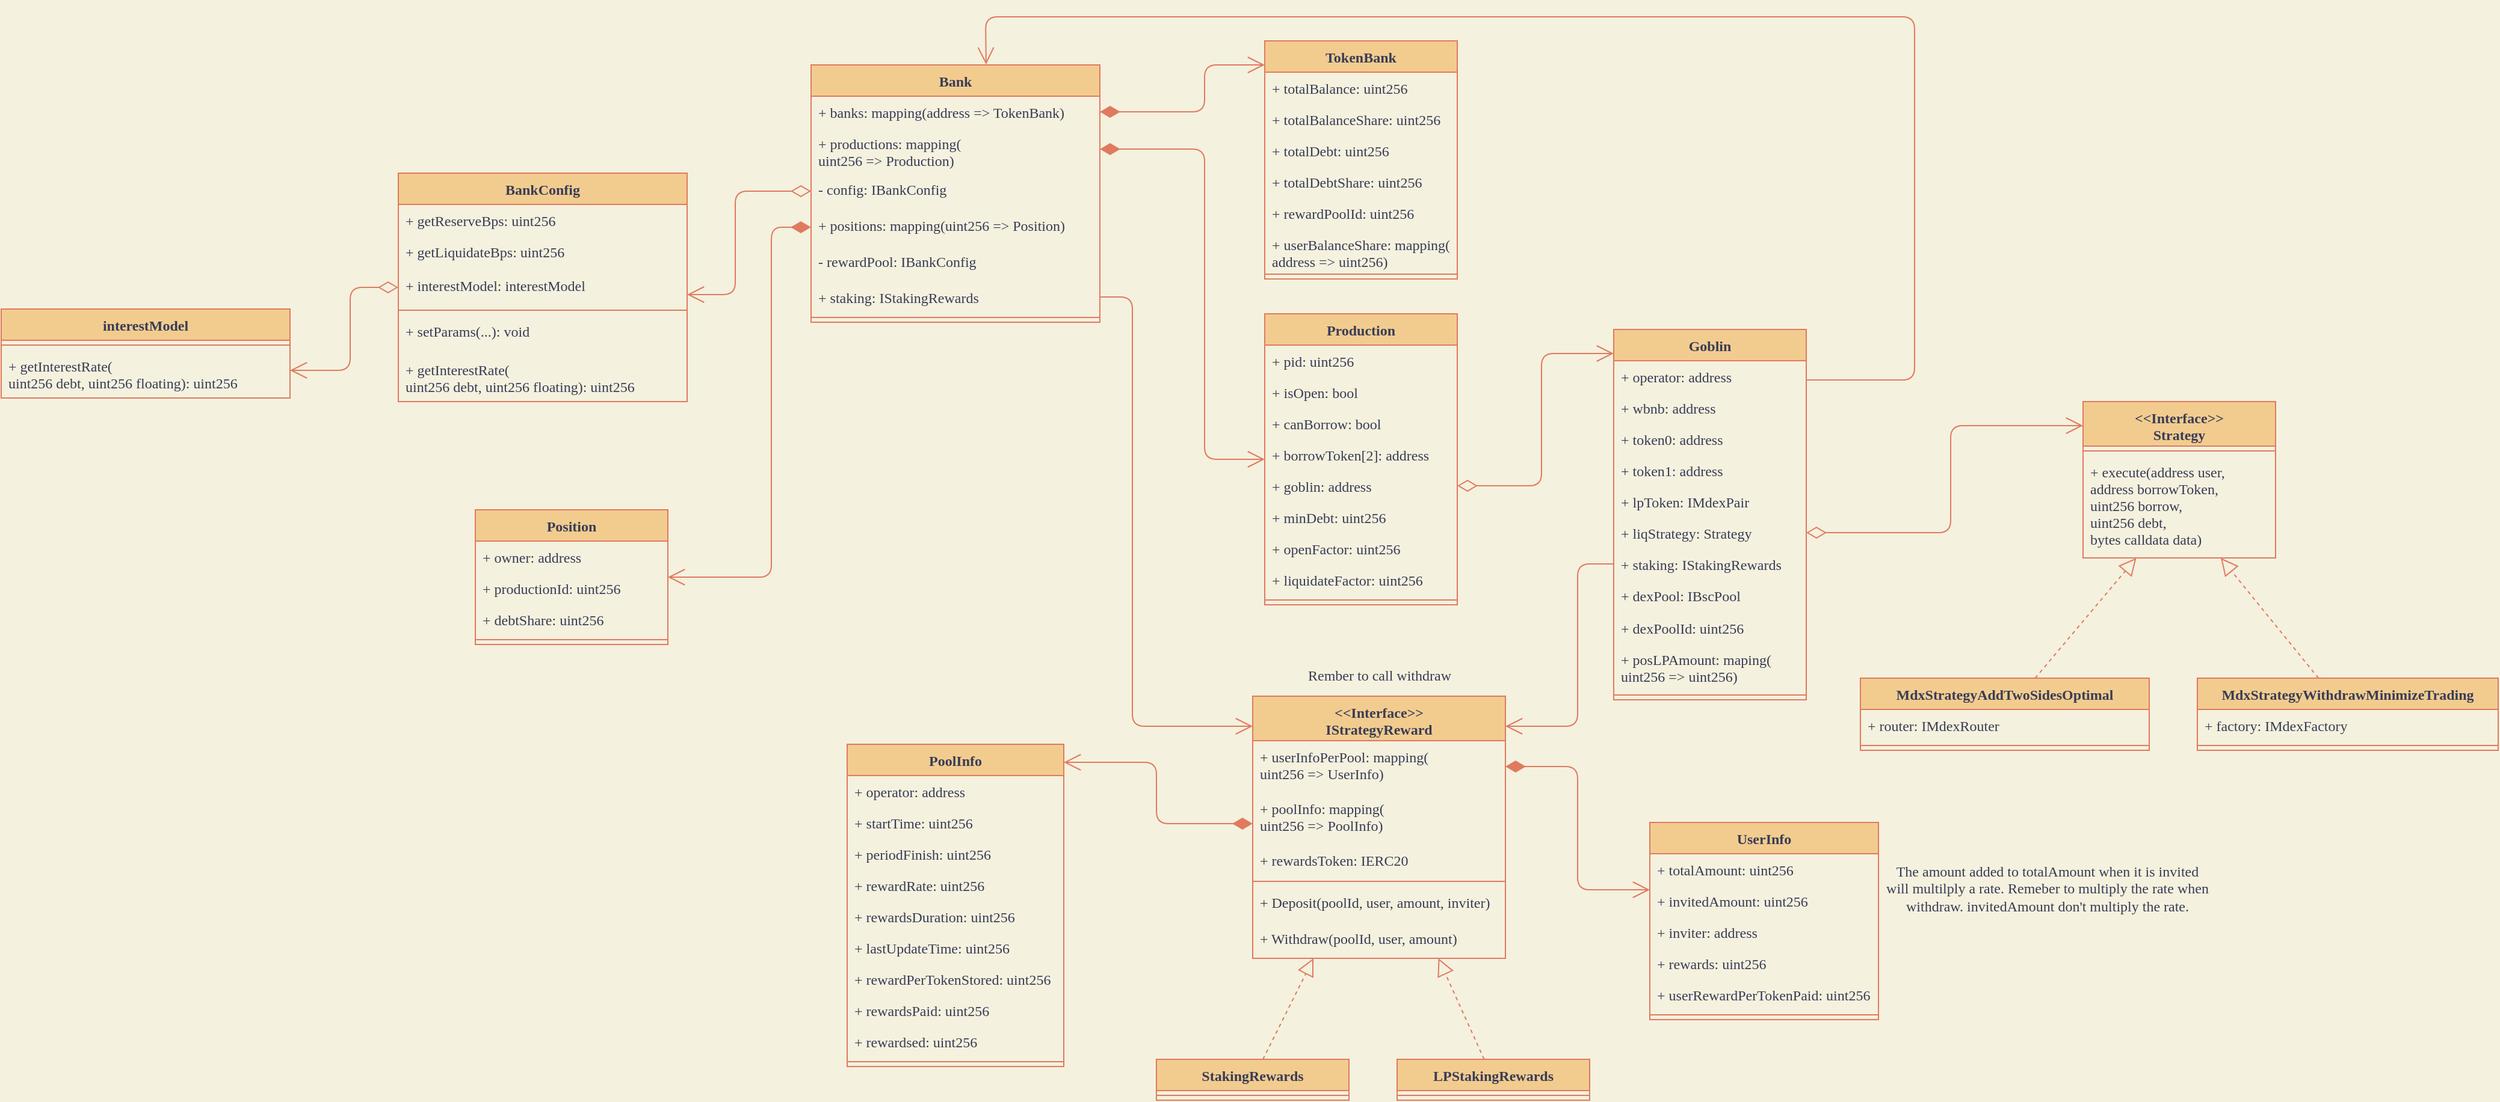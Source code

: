 <mxfile>
    <diagram id="jswmAK12UX1AshvY_wTH" name="Page-1">
        <mxGraphModel dx="1223" dy="658" grid="1" gridSize="10" guides="1" tooltips="1" connect="1" arrows="1" fold="1" page="1" pageScale="1" pageWidth="827" pageHeight="1169" background="#F4F1DE" math="0" shadow="0">
            <root>
                <mxCell id="0"/>
                <mxCell id="1" parent="0"/>
                <mxCell id="24" value="Bank" style="swimlane;fontStyle=1;align=center;verticalAlign=top;childLayout=stackLayout;horizontal=1;startSize=26;horizontalStack=0;resizeParent=1;resizeParentMax=0;resizeLast=0;collapsible=1;marginBottom=0;fillColor=#F2CC8F;strokeColor=#E07A5F;fontColor=#393C56;fontFamily=Times New Roman;" parent="1" vertex="1">
                    <mxGeometry x="693" y="60" width="240" height="214" as="geometry"/>
                </mxCell>
                <mxCell id="25" value="+ banks: mapping(address =&gt; TokenBank)" style="text;strokeColor=none;fillColor=none;align=left;verticalAlign=top;spacingLeft=4;spacingRight=4;overflow=hidden;rotatable=0;points=[[0,0.5],[1,0.5]];portConstraint=eastwest;fontColor=#393C56;fontFamily=Times New Roman;" parent="24" vertex="1">
                    <mxGeometry y="26" width="240" height="26" as="geometry"/>
                </mxCell>
                <mxCell id="26" value="+ productions: mapping(&#10;uint256 =&gt; Production)" style="text;strokeColor=none;fillColor=none;align=left;verticalAlign=top;spacingLeft=4;spacingRight=4;overflow=hidden;rotatable=0;points=[[0,0.5],[1,0.5]];portConstraint=eastwest;fontColor=#393C56;fontFamily=Times New Roman;" parent="24" vertex="1">
                    <mxGeometry y="52" width="240" height="38" as="geometry"/>
                </mxCell>
                <mxCell id="57" value="- config: IBankConfig" style="text;strokeColor=none;fillColor=none;align=left;verticalAlign=top;spacingLeft=4;spacingRight=4;overflow=hidden;rotatable=0;points=[[0,0.5],[1,0.5]];portConstraint=eastwest;fontColor=#393C56;fontFamily=Times New Roman;" vertex="1" parent="24">
                    <mxGeometry y="90" width="240" height="30" as="geometry"/>
                </mxCell>
                <mxCell id="27" value="+ positions: mapping(uint256 =&gt; Position)" style="text;strokeColor=none;fillColor=none;align=left;verticalAlign=top;spacingLeft=4;spacingRight=4;overflow=hidden;rotatable=0;points=[[0,0.5],[1,0.5]];portConstraint=eastwest;fontColor=#393C56;fontFamily=Times New Roman;" parent="24" vertex="1">
                    <mxGeometry y="120" width="240" height="30" as="geometry"/>
                </mxCell>
                <mxCell id="148" value="- rewardPool: IBankConfig" style="text;strokeColor=none;fillColor=none;align=left;verticalAlign=top;spacingLeft=4;spacingRight=4;overflow=hidden;rotatable=0;points=[[0,0.5],[1,0.5]];portConstraint=eastwest;fontColor=#393C56;fontFamily=Times New Roman;" vertex="1" parent="24">
                    <mxGeometry y="150" width="240" height="30" as="geometry"/>
                </mxCell>
                <mxCell id="153" value="+ staking: IStakingRewards" style="text;strokeColor=none;fillColor=none;align=left;verticalAlign=top;spacingLeft=4;spacingRight=4;overflow=hidden;rotatable=0;points=[[0,0.5],[1,0.5]];portConstraint=eastwest;fontColor=#393C56;fontFamily=Times New Roman;" vertex="1" parent="24">
                    <mxGeometry y="180" width="240" height="26" as="geometry"/>
                </mxCell>
                <mxCell id="28" value="" style="line;strokeWidth=1;fillColor=none;align=left;verticalAlign=middle;spacingTop=-1;spacingLeft=3;spacingRight=3;rotatable=0;labelPosition=right;points=[];portConstraint=eastwest;strokeColor=#E07A5F;fontColor=#393C56;fontFamily=Times New Roman;labelBackgroundColor=#F4F1DE;" parent="24" vertex="1">
                    <mxGeometry y="206" width="240" height="8" as="geometry"/>
                </mxCell>
                <mxCell id="32" value="TokenBank" style="swimlane;fontStyle=1;align=center;verticalAlign=top;childLayout=stackLayout;horizontal=1;startSize=26;horizontalStack=0;resizeParent=1;resizeParentMax=0;resizeLast=0;collapsible=1;marginBottom=0;fillColor=#F2CC8F;strokeColor=#E07A5F;fontColor=#393C56;fontFamily=Times New Roman;" parent="1" vertex="1">
                    <mxGeometry x="1070" y="40.0" width="160" height="198" as="geometry"/>
                </mxCell>
                <mxCell id="33" value="+ totalBalance: uint256" style="text;strokeColor=none;fillColor=none;align=left;verticalAlign=top;spacingLeft=4;spacingRight=4;overflow=hidden;rotatable=0;points=[[0,0.5],[1,0.5]];portConstraint=eastwest;fontColor=#393C56;labelBackgroundColor=none;fontFamily=Times New Roman;" parent="32" vertex="1">
                    <mxGeometry y="26" width="160" height="26" as="geometry"/>
                </mxCell>
                <mxCell id="196" value="+ totalBalanceShare: uint256" style="text;strokeColor=none;fillColor=none;align=left;verticalAlign=top;spacingLeft=4;spacingRight=4;overflow=hidden;rotatable=0;points=[[0,0.5],[1,0.5]];portConstraint=eastwest;fontColor=#393C56;labelBackgroundColor=none;fontFamily=Times New Roman;" vertex="1" parent="32">
                    <mxGeometry y="52" width="160" height="26" as="geometry"/>
                </mxCell>
                <mxCell id="34" value="+ totalDebt: uint256" style="text;strokeColor=none;fillColor=none;align=left;verticalAlign=top;spacingLeft=4;spacingRight=4;overflow=hidden;rotatable=0;points=[[0,0.5],[1,0.5]];portConstraint=eastwest;fontColor=#393C56;fontFamily=Times New Roman;" parent="32" vertex="1">
                    <mxGeometry y="78" width="160" height="26" as="geometry"/>
                </mxCell>
                <mxCell id="37" value="+ totalDebtShare: uint256" style="text;strokeColor=none;fillColor=none;align=left;verticalAlign=top;spacingLeft=4;spacingRight=4;overflow=hidden;rotatable=0;points=[[0,0.5],[1,0.5]];portConstraint=eastwest;fontColor=#393C56;fontFamily=Times New Roman;" parent="32" vertex="1">
                    <mxGeometry y="104" width="160" height="26" as="geometry"/>
                </mxCell>
                <mxCell id="147" value="+ rewardPoolId: uint256" style="text;strokeColor=none;fillColor=none;align=left;verticalAlign=top;spacingLeft=4;spacingRight=4;overflow=hidden;rotatable=0;points=[[0,0.5],[1,0.5]];portConstraint=eastwest;fontColor=#393C56;fontFamily=Times New Roman;" vertex="1" parent="32">
                    <mxGeometry y="130" width="160" height="26" as="geometry"/>
                </mxCell>
                <mxCell id="197" value="+ userBalanceShare: mapping(&#10;address =&gt; uint256)" style="text;strokeColor=none;fillColor=none;align=left;verticalAlign=top;spacingLeft=4;spacingRight=4;overflow=hidden;rotatable=0;points=[[0,0.5],[1,0.5]];portConstraint=eastwest;fontColor=#393C56;fontFamily=Times New Roman;" vertex="1" parent="32">
                    <mxGeometry y="156" width="160" height="34" as="geometry"/>
                </mxCell>
                <mxCell id="35" value="" style="line;strokeWidth=1;fillColor=none;align=left;verticalAlign=middle;spacingTop=-1;spacingLeft=3;spacingRight=3;rotatable=0;labelPosition=right;points=[];portConstraint=eastwest;strokeColor=#E07A5F;fontColor=#393C56;fontFamily=Times New Roman;labelBackgroundColor=#F4F1DE;" parent="32" vertex="1">
                    <mxGeometry y="190" width="160" height="8" as="geometry"/>
                </mxCell>
                <mxCell id="36" value="" style="endArrow=open;html=1;endSize=12;startArrow=diamondThin;startSize=14;startFill=1;edgeStyle=orthogonalEdgeStyle;align=left;verticalAlign=bottom;strokeColor=#E07A5F;fillColor=#F2CC8F;fontColor=#393C56;fontFamily=Times New Roman;labelBackgroundColor=#F4F1DE;" parent="1" source="25" target="32" edge="1">
                    <mxGeometry x="-1" y="3" relative="1" as="geometry">
                        <mxPoint x="933" y="100.004" as="sourcePoint"/>
                        <mxPoint x="989" y="130" as="targetPoint"/>
                        <Array as="points">
                            <mxPoint x="1020" y="99"/>
                            <mxPoint x="1020" y="60"/>
                        </Array>
                    </mxGeometry>
                </mxCell>
                <mxCell id="43" value="Production" style="swimlane;fontStyle=1;align=center;verticalAlign=top;childLayout=stackLayout;horizontal=1;startSize=26;horizontalStack=0;resizeParent=1;resizeParentMax=0;resizeLast=0;collapsible=1;marginBottom=0;fillColor=#F2CC8F;strokeColor=#E07A5F;fontColor=#393C56;fontFamily=Times New Roman;" parent="1" vertex="1">
                    <mxGeometry x="1070" y="267" width="160" height="242" as="geometry"/>
                </mxCell>
                <mxCell id="189" value="+ pid: uint256" style="text;strokeColor=none;fillColor=none;align=left;verticalAlign=top;spacingLeft=4;spacingRight=4;overflow=hidden;rotatable=0;points=[[0,0.5],[1,0.5]];portConstraint=eastwest;fontColor=#393C56;labelBackgroundColor=none;fontFamily=Times New Roman;" vertex="1" parent="43">
                    <mxGeometry y="26" width="160" height="26" as="geometry"/>
                </mxCell>
                <mxCell id="191" value="+ isOpen: bool" style="text;strokeColor=none;fillColor=none;align=left;verticalAlign=top;spacingLeft=4;spacingRight=4;overflow=hidden;rotatable=0;points=[[0,0.5],[1,0.5]];portConstraint=eastwest;fontColor=#393C56;fontFamily=Times New Roman;" vertex="1" parent="43">
                    <mxGeometry y="52" width="160" height="26" as="geometry"/>
                </mxCell>
                <mxCell id="193" value="+ canBorrow: bool" style="text;strokeColor=none;fillColor=none;align=left;verticalAlign=top;spacingLeft=4;spacingRight=4;overflow=hidden;rotatable=0;points=[[0,0.5],[1,0.5]];portConstraint=eastwest;fontColor=#393C56;fontFamily=Times New Roman;" vertex="1" parent="43">
                    <mxGeometry y="78" width="160" height="26" as="geometry"/>
                </mxCell>
                <mxCell id="192" value="+ borrowToken[2]: address" style="text;strokeColor=none;fillColor=none;align=left;verticalAlign=top;spacingLeft=4;spacingRight=4;overflow=hidden;rotatable=0;points=[[0,0.5],[1,0.5]];portConstraint=eastwest;fontColor=#393C56;labelBackgroundColor=none;fontFamily=Times New Roman;" vertex="1" parent="43">
                    <mxGeometry y="104" width="160" height="26" as="geometry"/>
                </mxCell>
                <mxCell id="45" value="+ goblin: address" style="text;strokeColor=none;fillColor=none;align=left;verticalAlign=top;spacingLeft=4;spacingRight=4;overflow=hidden;rotatable=0;points=[[0,0.5],[1,0.5]];portConstraint=eastwest;fontColor=#393C56;fontFamily=Times New Roman;" parent="43" vertex="1">
                    <mxGeometry y="130" width="160" height="26" as="geometry"/>
                </mxCell>
                <mxCell id="194" value="+ minDebt: uint256" style="text;strokeColor=none;fillColor=none;align=left;verticalAlign=top;spacingLeft=4;spacingRight=4;overflow=hidden;rotatable=0;points=[[0,0.5],[1,0.5]];portConstraint=eastwest;fontColor=#393C56;fontFamily=Times New Roman;" vertex="1" parent="43">
                    <mxGeometry y="156" width="160" height="26" as="geometry"/>
                </mxCell>
                <mxCell id="46" value="+ openFactor: uint256" style="text;strokeColor=none;fillColor=none;align=left;verticalAlign=top;spacingLeft=4;spacingRight=4;overflow=hidden;rotatable=0;points=[[0,0.5],[1,0.5]];portConstraint=eastwest;fontColor=#393C56;fontFamily=Times New Roman;" parent="43" vertex="1">
                    <mxGeometry y="182" width="160" height="26" as="geometry"/>
                </mxCell>
                <mxCell id="49" value="+ liquidateFactor: uint256" style="text;strokeColor=none;fillColor=none;align=left;verticalAlign=top;spacingLeft=4;spacingRight=4;overflow=hidden;rotatable=0;points=[[0,0.5],[1,0.5]];portConstraint=eastwest;fontColor=#393C56;fontFamily=Times New Roman;" vertex="1" parent="43">
                    <mxGeometry y="208" width="160" height="26" as="geometry"/>
                </mxCell>
                <mxCell id="47" value="" style="line;strokeWidth=1;fillColor=none;align=left;verticalAlign=middle;spacingTop=-1;spacingLeft=3;spacingRight=3;rotatable=0;labelPosition=right;points=[];portConstraint=eastwest;strokeColor=#E07A5F;fontColor=#393C56;fontFamily=Times New Roman;labelBackgroundColor=#F4F1DE;" parent="43" vertex="1">
                    <mxGeometry y="234" width="160" height="8" as="geometry"/>
                </mxCell>
                <mxCell id="48" value="" style="endArrow=open;html=1;endSize=12;startArrow=diamondThin;startSize=14;startFill=1;edgeStyle=orthogonalEdgeStyle;align=left;verticalAlign=bottom;strokeColor=#E07A5F;fillColor=#F2CC8F;fontColor=#393C56;fontFamily=Times New Roman;labelBackgroundColor=#F4F1DE;" parent="1" source="26" target="43" edge="1">
                    <mxGeometry x="-1" y="3" relative="1" as="geometry">
                        <mxPoint x="937" y="130" as="sourcePoint"/>
                        <mxPoint x="1020" y="280" as="targetPoint"/>
                        <Array as="points">
                            <mxPoint x="1020" y="130"/>
                            <mxPoint x="1020" y="388"/>
                        </Array>
                    </mxGeometry>
                </mxCell>
                <mxCell id="50" value="Position" style="swimlane;fontStyle=1;align=center;verticalAlign=top;childLayout=stackLayout;horizontal=1;startSize=26;horizontalStack=0;resizeParent=1;resizeParentMax=0;resizeLast=0;collapsible=1;marginBottom=0;fillColor=#F2CC8F;strokeColor=#E07A5F;fontColor=#393C56;fontFamily=Times New Roman;" vertex="1" parent="1">
                    <mxGeometry x="414" y="430" width="160" height="112" as="geometry"/>
                </mxCell>
                <mxCell id="51" value="+ owner: address" style="text;strokeColor=none;fillColor=none;align=left;verticalAlign=top;spacingLeft=4;spacingRight=4;overflow=hidden;rotatable=0;points=[[0,0.5],[1,0.5]];portConstraint=eastwest;fontColor=#393C56;labelBackgroundColor=none;fontFamily=Times New Roman;" vertex="1" parent="50">
                    <mxGeometry y="26" width="160" height="26" as="geometry"/>
                </mxCell>
                <mxCell id="52" value="+ productionId: uint256" style="text;strokeColor=none;fillColor=none;align=left;verticalAlign=top;spacingLeft=4;spacingRight=4;overflow=hidden;rotatable=0;points=[[0,0.5],[1,0.5]];portConstraint=eastwest;fontColor=#393C56;fontFamily=Times New Roman;" vertex="1" parent="50">
                    <mxGeometry y="52" width="160" height="26" as="geometry"/>
                </mxCell>
                <mxCell id="53" value="+ debtShare: uint256" style="text;strokeColor=none;fillColor=none;align=left;verticalAlign=top;spacingLeft=4;spacingRight=4;overflow=hidden;rotatable=0;points=[[0,0.5],[1,0.5]];portConstraint=eastwest;fontColor=#393C56;fontFamily=Times New Roman;" vertex="1" parent="50">
                    <mxGeometry y="78" width="160" height="26" as="geometry"/>
                </mxCell>
                <mxCell id="55" value="" style="line;strokeWidth=1;fillColor=none;align=left;verticalAlign=middle;spacingTop=-1;spacingLeft=3;spacingRight=3;rotatable=0;labelPosition=right;points=[];portConstraint=eastwest;strokeColor=#E07A5F;fontColor=#393C56;fontFamily=Times New Roman;labelBackgroundColor=#F4F1DE;" vertex="1" parent="50">
                    <mxGeometry y="104" width="160" height="8" as="geometry"/>
                </mxCell>
                <mxCell id="56" value="" style="endArrow=open;html=1;endSize=12;startArrow=diamondThin;startSize=14;startFill=1;edgeStyle=orthogonalEdgeStyle;align=left;verticalAlign=bottom;strokeColor=#E07A5F;fillColor=#F2CC8F;fontColor=#393C56;fontFamily=Times New Roman;labelBackgroundColor=#F4F1DE;" edge="1" parent="1" source="27" target="50">
                    <mxGeometry x="-1" y="3" relative="1" as="geometry">
                        <mxPoint x="670" y="210" as="sourcePoint"/>
                        <mxPoint x="1020" y="440" as="targetPoint"/>
                        <Array as="points">
                            <mxPoint x="660" y="195"/>
                            <mxPoint x="660" y="486"/>
                        </Array>
                    </mxGeometry>
                </mxCell>
                <mxCell id="58" value="BankConfig" style="swimlane;fontStyle=1;align=center;verticalAlign=top;childLayout=stackLayout;horizontal=1;startSize=26;horizontalStack=0;resizeParent=1;resizeParentMax=0;resizeLast=0;collapsible=1;marginBottom=0;fillColor=#F2CC8F;strokeColor=#E07A5F;fontColor=#393C56;fontFamily=Times New Roman;" vertex="1" parent="1">
                    <mxGeometry x="350" y="150" width="240" height="190" as="geometry"/>
                </mxCell>
                <mxCell id="59" value="+ getReserveBps: uint256" style="text;strokeColor=none;fillColor=none;align=left;verticalAlign=top;spacingLeft=4;spacingRight=4;overflow=hidden;rotatable=0;points=[[0,0.5],[1,0.5]];portConstraint=eastwest;fontColor=#393C56;fontFamily=Times New Roman;" vertex="1" parent="58">
                    <mxGeometry y="26" width="240" height="26" as="geometry"/>
                </mxCell>
                <mxCell id="60" value="+ getLiquidateBps: uint256" style="text;strokeColor=none;fillColor=none;align=left;verticalAlign=top;spacingLeft=4;spacingRight=4;overflow=hidden;rotatable=0;points=[[0,0.5],[1,0.5]];portConstraint=eastwest;fontColor=#393C56;fontFamily=Times New Roman;" vertex="1" parent="58">
                    <mxGeometry y="52" width="240" height="28" as="geometry"/>
                </mxCell>
                <mxCell id="61" value="+ interestModel: interestModel" style="text;strokeColor=none;fillColor=none;align=left;verticalAlign=top;spacingLeft=4;spacingRight=4;overflow=hidden;rotatable=0;points=[[0,0.5],[1,0.5]];portConstraint=eastwest;fontColor=#393C56;fontFamily=Times New Roman;" vertex="1" parent="58">
                    <mxGeometry y="80" width="240" height="30" as="geometry"/>
                </mxCell>
                <mxCell id="63" value="" style="line;strokeWidth=1;fillColor=none;align=left;verticalAlign=middle;spacingTop=-1;spacingLeft=3;spacingRight=3;rotatable=0;labelPosition=right;points=[];portConstraint=eastwest;strokeColor=#E07A5F;fontColor=#393C56;fontFamily=Times New Roman;labelBackgroundColor=#F4F1DE;" vertex="1" parent="58">
                    <mxGeometry y="110" width="240" height="8" as="geometry"/>
                </mxCell>
                <mxCell id="64" value="+ setParams(...): void" style="text;strokeColor=none;fillColor=none;align=left;verticalAlign=top;spacingLeft=4;spacingRight=4;overflow=hidden;rotatable=0;points=[[0,0.5],[1,0.5]];portConstraint=eastwest;fontColor=#393C56;html=1;fontFamily=Times New Roman;" vertex="1" parent="58">
                    <mxGeometry y="118" width="240" height="32" as="geometry"/>
                </mxCell>
                <mxCell id="65" value="+ getInterestRate(&lt;br&gt;uint256 debt, uint256 floating): uint256" style="text;strokeColor=none;fillColor=none;align=left;verticalAlign=top;spacingLeft=4;spacingRight=4;overflow=hidden;rotatable=0;points=[[0,0.5],[1,0.5]];portConstraint=eastwest;fontColor=#393C56;html=1;fontFamily=Times New Roman;" vertex="1" parent="58">
                    <mxGeometry y="150" width="240" height="40" as="geometry"/>
                </mxCell>
                <mxCell id="67" value="interestModel" style="swimlane;fontStyle=1;align=center;verticalAlign=top;childLayout=stackLayout;horizontal=1;startSize=26;horizontalStack=0;resizeParent=1;resizeParentMax=0;resizeLast=0;collapsible=1;marginBottom=0;fillColor=#F2CC8F;strokeColor=#E07A5F;fontColor=#393C56;fontFamily=Times New Roman;" vertex="1" parent="1">
                    <mxGeometry x="20" y="263" width="240" height="74" as="geometry"/>
                </mxCell>
                <mxCell id="72" value="" style="line;strokeWidth=1;fillColor=none;align=left;verticalAlign=middle;spacingTop=-1;spacingLeft=3;spacingRight=3;rotatable=0;labelPosition=right;points=[];portConstraint=eastwest;strokeColor=#E07A5F;fontColor=#393C56;fontFamily=Times New Roman;labelBackgroundColor=#F4F1DE;" vertex="1" parent="67">
                    <mxGeometry y="26" width="240" height="8" as="geometry"/>
                </mxCell>
                <mxCell id="74" value="+ getInterestRate(&lt;br&gt;uint256 debt, uint256 floating): uint256" style="text;strokeColor=none;fillColor=none;align=left;verticalAlign=top;spacingLeft=4;spacingRight=4;overflow=hidden;rotatable=0;points=[[0,0.5],[1,0.5]];portConstraint=eastwest;fontColor=#393C56;html=1;fontFamily=Times New Roman;" vertex="1" parent="67">
                    <mxGeometry y="34" width="240" height="40" as="geometry"/>
                </mxCell>
                <mxCell id="77" value="" style="endArrow=open;html=1;endSize=12;startArrow=diamondThin;startSize=14;startFill=0;edgeStyle=orthogonalEdgeStyle;align=left;verticalAlign=bottom;strokeColor=#E07A5F;fontColor=#393C56;fontFamily=Times New Roman;labelBackgroundColor=#F4F1DE;" edge="1" parent="1">
                    <mxGeometry x="-1" y="3" relative="1" as="geometry">
                        <mxPoint x="350" y="245" as="sourcePoint"/>
                        <mxPoint x="260" y="314" as="targetPoint"/>
                        <Array as="points">
                            <mxPoint x="310" y="245"/>
                            <mxPoint x="310" y="314"/>
                        </Array>
                    </mxGeometry>
                </mxCell>
                <mxCell id="78" value="" style="endArrow=open;html=1;endSize=12;startArrow=diamondThin;startSize=14;startFill=0;edgeStyle=orthogonalEdgeStyle;align=left;verticalAlign=bottom;strokeColor=#E07A5F;fontColor=#393C56;fontFamily=Times New Roman;labelBackgroundColor=#F4F1DE;" edge="1" parent="1" source="57">
                    <mxGeometry x="-1" y="3" relative="1" as="geometry">
                        <mxPoint x="640" y="180" as="sourcePoint"/>
                        <mxPoint x="590" y="251" as="targetPoint"/>
                        <Array as="points">
                            <mxPoint x="630" y="165"/>
                            <mxPoint x="630" y="251"/>
                        </Array>
                    </mxGeometry>
                </mxCell>
                <mxCell id="82" value="" style="endArrow=open;html=1;endSize=12;startArrow=diamondThin;startSize=14;startFill=0;edgeStyle=orthogonalEdgeStyle;align=left;verticalAlign=bottom;strokeColor=#E07A5F;fontColor=#393C56;fontFamily=Times New Roman;labelBackgroundColor=#F4F1DE;" edge="1" parent="1" source="45" target="83">
                    <mxGeometry x="-1" y="3" relative="1" as="geometry">
                        <mxPoint x="1300" y="240" as="sourcePoint"/>
                        <mxPoint x="1320" y="360" as="targetPoint"/>
                        <Array as="points">
                            <mxPoint x="1300" y="410"/>
                            <mxPoint x="1300" y="300"/>
                        </Array>
                    </mxGeometry>
                </mxCell>
                <mxCell id="83" value="Goblin" style="swimlane;fontStyle=1;align=center;verticalAlign=top;childLayout=stackLayout;horizontal=1;startSize=26;horizontalStack=0;resizeParent=1;resizeParentMax=0;resizeLast=0;collapsible=1;marginBottom=0;fillColor=#F2CC8F;strokeColor=#E07A5F;fontColor=#393C56;fontFamily=Times New Roman;" vertex="1" parent="1">
                    <mxGeometry x="1360" y="280" width="160" height="308" as="geometry"/>
                </mxCell>
                <mxCell id="87" value="+ operator: address" style="text;strokeColor=none;fillColor=none;align=left;verticalAlign=top;spacingLeft=4;spacingRight=4;overflow=hidden;rotatable=0;points=[[0,0.5],[1,0.5]];portConstraint=eastwest;fontColor=#393C56;fontFamily=Times New Roman;" vertex="1" parent="83">
                    <mxGeometry y="26" width="160" height="26" as="geometry"/>
                </mxCell>
                <mxCell id="84" value="+ wbnb: address" style="text;strokeColor=none;fillColor=none;align=left;verticalAlign=top;spacingLeft=4;spacingRight=4;overflow=hidden;rotatable=0;points=[[0,0.5],[1,0.5]];portConstraint=eastwest;fontColor=#393C56;labelBackgroundColor=none;fontFamily=Times New Roman;" vertex="1" parent="83">
                    <mxGeometry y="52" width="160" height="26" as="geometry"/>
                </mxCell>
                <mxCell id="85" value="+ token0: address" style="text;strokeColor=none;fillColor=none;align=left;verticalAlign=top;spacingLeft=4;spacingRight=4;overflow=hidden;rotatable=0;points=[[0,0.5],[1,0.5]];portConstraint=eastwest;fontColor=#393C56;fontFamily=Times New Roman;" vertex="1" parent="83">
                    <mxGeometry y="78" width="160" height="26" as="geometry"/>
                </mxCell>
                <mxCell id="86" value="+ token1: address" style="text;strokeColor=none;fillColor=none;align=left;verticalAlign=top;spacingLeft=4;spacingRight=4;overflow=hidden;rotatable=0;points=[[0,0.5],[1,0.5]];portConstraint=eastwest;fontColor=#393C56;fontFamily=Times New Roman;" vertex="1" parent="83">
                    <mxGeometry y="104" width="160" height="26" as="geometry"/>
                </mxCell>
                <mxCell id="89" value="+ lpToken: IMdexPair" style="text;strokeColor=none;fillColor=none;align=left;verticalAlign=top;spacingLeft=4;spacingRight=4;overflow=hidden;rotatable=0;points=[[0,0.5],[1,0.5]];portConstraint=eastwest;fontColor=#393C56;fontFamily=Times New Roman;" vertex="1" parent="83">
                    <mxGeometry y="130" width="160" height="26" as="geometry"/>
                </mxCell>
                <mxCell id="90" value="+ liqStrategy: Strategy" style="text;strokeColor=none;fillColor=none;align=left;verticalAlign=top;spacingLeft=4;spacingRight=4;overflow=hidden;rotatable=0;points=[[0,0.5],[1,0.5]];portConstraint=eastwest;fontColor=#393C56;fontFamily=Times New Roman;" vertex="1" parent="83">
                    <mxGeometry y="156" width="160" height="26" as="geometry"/>
                </mxCell>
                <mxCell id="91" value="+ staking: IStakingRewards" style="text;strokeColor=none;fillColor=none;align=left;verticalAlign=top;spacingLeft=4;spacingRight=4;overflow=hidden;rotatable=0;points=[[0,0.5],[1,0.5]];portConstraint=eastwest;fontColor=#393C56;fontFamily=Times New Roman;" vertex="1" parent="83">
                    <mxGeometry y="182" width="160" height="26" as="geometry"/>
                </mxCell>
                <mxCell id="177" value="+ dexPool: IBscPool" style="text;strokeColor=none;fillColor=none;align=left;verticalAlign=top;spacingLeft=4;spacingRight=4;overflow=hidden;rotatable=0;points=[[0,0.5],[1,0.5]];portConstraint=eastwest;fontColor=#393C56;fontFamily=Times New Roman;" vertex="1" parent="83">
                    <mxGeometry y="208" width="160" height="27" as="geometry"/>
                </mxCell>
                <mxCell id="166" value="+ dexPoolId: uint256" style="text;strokeColor=none;fillColor=none;align=left;verticalAlign=top;spacingLeft=4;spacingRight=4;overflow=hidden;rotatable=0;points=[[0,0.5],[1,0.5]];portConstraint=eastwest;fontColor=#393C56;fontFamily=Times New Roman;" vertex="1" parent="83">
                    <mxGeometry y="235" width="160" height="26" as="geometry"/>
                </mxCell>
                <mxCell id="198" value="+ posLPAmount: maping(&#10;uint256 =&gt; uint256)" style="text;strokeColor=none;fillColor=none;align=left;verticalAlign=top;spacingLeft=4;spacingRight=4;overflow=hidden;rotatable=0;points=[[0,0.5],[1,0.5]];portConstraint=eastwest;fontColor=#393C56;fontFamily=Times New Roman;" vertex="1" parent="83">
                    <mxGeometry y="261" width="160" height="39" as="geometry"/>
                </mxCell>
                <mxCell id="88" value="" style="line;strokeWidth=1;fillColor=none;align=left;verticalAlign=middle;spacingTop=-1;spacingLeft=3;spacingRight=3;rotatable=0;labelPosition=right;points=[];portConstraint=eastwest;strokeColor=#E07A5F;fontColor=#393C56;fontFamily=Times New Roman;labelBackgroundColor=#F4F1DE;" vertex="1" parent="83">
                    <mxGeometry y="300" width="160" height="8" as="geometry"/>
                </mxCell>
                <mxCell id="92" value="" style="endArrow=open;endFill=1;endSize=12;html=1;strokeColor=#E07A5F;fillColor=#F2CC8F;fontColor=#393C56;entryX=0.606;entryY=-0.002;entryDx=0;entryDy=0;entryPerimeter=0;exitX=1;exitY=0.615;exitDx=0;exitDy=0;exitPerimeter=0;fontFamily=Times New Roman;labelBackgroundColor=#F4F1DE;" edge="1" parent="1" source="87" target="24">
                    <mxGeometry width="160" relative="1" as="geometry">
                        <mxPoint x="1520" y="400" as="sourcePoint"/>
                        <mxPoint x="900" y="30" as="targetPoint"/>
                        <Array as="points">
                            <mxPoint x="1610" y="322"/>
                            <mxPoint x="1610" y="20"/>
                            <mxPoint x="1240" y="20"/>
                            <mxPoint x="838" y="20"/>
                        </Array>
                    </mxGeometry>
                </mxCell>
                <mxCell id="110" value="StakingRewards" style="swimlane;fontStyle=1;align=center;verticalAlign=top;childLayout=stackLayout;horizontal=1;startSize=26;horizontalStack=0;resizeParent=1;resizeParentMax=0;resizeLast=0;collapsible=1;marginBottom=0;fillColor=#F2CC8F;strokeColor=#E07A5F;fontColor=#393C56;fontFamily=Times New Roman;" vertex="1" parent="1">
                    <mxGeometry x="980" y="887" width="160" height="34" as="geometry"/>
                </mxCell>
                <mxCell id="113" value="" style="line;strokeWidth=1;fillColor=none;align=left;verticalAlign=middle;spacingTop=-1;spacingLeft=3;spacingRight=3;rotatable=0;labelPosition=right;points=[];portConstraint=eastwest;strokeColor=#E07A5F;fontColor=#393C56;fontFamily=Times New Roman;labelBackgroundColor=#F4F1DE;" vertex="1" parent="110">
                    <mxGeometry y="26" width="160" height="8" as="geometry"/>
                </mxCell>
                <mxCell id="115" value="" style="endArrow=open;html=1;endSize=12;startArrow=diamondThin;startSize=14;startFill=0;edgeStyle=orthogonalEdgeStyle;align=left;verticalAlign=bottom;strokeColor=#E07A5F;fontColor=#393C56;fontFamily=Times New Roman;labelBackgroundColor=#F4F1DE;" edge="1" parent="1" source="90" target="127">
                    <mxGeometry x="-1" y="3" relative="1" as="geometry">
                        <mxPoint x="1550" y="450.004" as="sourcePoint"/>
                        <mxPoint x="1740" y="400" as="targetPoint"/>
                        <Array as="points">
                            <mxPoint x="1640" y="449"/>
                            <mxPoint x="1640" y="360"/>
                        </Array>
                    </mxGeometry>
                </mxCell>
                <mxCell id="127" value="&lt;&lt;Interface&gt;&gt;&#10;Strategy" style="swimlane;fontStyle=1;align=center;verticalAlign=top;childLayout=stackLayout;horizontal=1;startSize=37;horizontalStack=0;resizeParent=1;resizeParentMax=0;resizeLast=0;collapsible=1;marginBottom=0;rounded=0;sketch=0;strokeColor=#E07A5F;fillColor=#F2CC8F;fontColor=#393C56;fontFamily=Times New Roman;" vertex="1" parent="1">
                    <mxGeometry x="1750" y="340" width="160" height="130" as="geometry"/>
                </mxCell>
                <mxCell id="129" value="" style="line;strokeWidth=1;fillColor=none;align=left;verticalAlign=middle;spacingTop=-1;spacingLeft=3;spacingRight=3;rotatable=0;labelPosition=right;points=[];portConstraint=eastwest;strokeColor=#E07A5F;fontColor=#393C56;labelBackgroundColor=#F4F1DE;fontFamily=Times New Roman;" vertex="1" parent="127">
                    <mxGeometry y="37" width="160" height="8" as="geometry"/>
                </mxCell>
                <mxCell id="130" value="+ execute(address user, &#10;address borrowToken, &#10;uint256 borrow, &#10;uint256 debt, &#10;bytes calldata data)" style="text;strokeColor=none;fillColor=none;align=left;verticalAlign=top;spacingLeft=4;spacingRight=4;overflow=hidden;rotatable=0;points=[[0,0.5],[1,0.5]];portConstraint=eastwest;fontColor=#393C56;fontFamily=Times New Roman;" vertex="1" parent="127">
                    <mxGeometry y="45" width="160" height="85" as="geometry"/>
                </mxCell>
                <mxCell id="131" value="MdxStrategyAddTwoSidesOptimal" style="swimlane;fontStyle=1;align=center;verticalAlign=top;childLayout=stackLayout;horizontal=1;startSize=26;horizontalStack=0;resizeParent=1;resizeParentMax=0;resizeLast=0;collapsible=1;marginBottom=0;rounded=0;sketch=0;strokeColor=#E07A5F;fillColor=#F2CC8F;fontColor=#393C56;fontFamily=Times New Roman;" vertex="1" parent="1">
                    <mxGeometry x="1565" y="570" width="240" height="60" as="geometry">
                        <mxRectangle x="1630" y="560" width="230" height="26" as="alternateBounds"/>
                    </mxGeometry>
                </mxCell>
                <mxCell id="132" value="+ router: IMdexRouter" style="text;strokeColor=none;fillColor=none;align=left;verticalAlign=top;spacingLeft=4;spacingRight=4;overflow=hidden;rotatable=0;points=[[0,0.5],[1,0.5]];portConstraint=eastwest;fontColor=#393C56;fontFamily=Times New Roman;" vertex="1" parent="131">
                    <mxGeometry y="26" width="240" height="26" as="geometry"/>
                </mxCell>
                <mxCell id="133" value="" style="line;strokeWidth=1;fillColor=none;align=left;verticalAlign=middle;spacingTop=-1;spacingLeft=3;spacingRight=3;rotatable=0;labelPosition=right;points=[];portConstraint=eastwest;strokeColor=#E07A5F;fontColor=#393C56;labelBackgroundColor=#F4F1DE;fontFamily=Times New Roman;" vertex="1" parent="131">
                    <mxGeometry y="52" width="240" height="8" as="geometry"/>
                </mxCell>
                <mxCell id="135" value="MdxStrategyWithdrawMinimizeTrading" style="swimlane;fontStyle=1;align=center;verticalAlign=top;childLayout=stackLayout;horizontal=1;startSize=26;horizontalStack=0;resizeParent=1;resizeParentMax=0;resizeLast=0;collapsible=1;marginBottom=0;rounded=0;sketch=0;strokeColor=#E07A5F;fillColor=#F2CC8F;fontColor=#393C56;fontFamily=Times New Roman;" vertex="1" parent="1">
                    <mxGeometry x="1845" y="570" width="250" height="60" as="geometry"/>
                </mxCell>
                <mxCell id="136" value="+ factory: IMdexFactory" style="text;strokeColor=none;fillColor=none;align=left;verticalAlign=top;spacingLeft=4;spacingRight=4;overflow=hidden;rotatable=0;points=[[0,0.5],[1,0.5]];portConstraint=eastwest;fontColor=#393C56;fontFamily=Times New Roman;" vertex="1" parent="135">
                    <mxGeometry y="26" width="250" height="26" as="geometry"/>
                </mxCell>
                <mxCell id="137" value="" style="line;strokeWidth=1;fillColor=none;align=left;verticalAlign=middle;spacingTop=-1;spacingLeft=3;spacingRight=3;rotatable=0;labelPosition=right;points=[];portConstraint=eastwest;strokeColor=#E07A5F;fontColor=#393C56;labelBackgroundColor=#F4F1DE;fontFamily=Times New Roman;" vertex="1" parent="135">
                    <mxGeometry y="52" width="250" height="8" as="geometry"/>
                </mxCell>
                <mxCell id="139" value="" style="endArrow=block;dashed=1;endFill=0;endSize=12;html=1;strokeColor=#E07A5F;fillColor=#F2CC8F;fontColor=#393C56;labelBackgroundColor=#F4F1DE;fontFamily=Times New Roman;" edge="1" parent="1" source="131" target="130">
                    <mxGeometry width="160" relative="1" as="geometry">
                        <mxPoint x="1690" y="540" as="sourcePoint"/>
                        <mxPoint x="1850" y="540" as="targetPoint"/>
                    </mxGeometry>
                </mxCell>
                <mxCell id="141" value="" style="endArrow=block;dashed=1;endFill=0;endSize=12;html=1;strokeColor=#E07A5F;fillColor=#F2CC8F;fontColor=#393C56;labelBackgroundColor=#F4F1DE;fontFamily=Times New Roman;" edge="1" parent="1" source="135" target="130">
                    <mxGeometry width="160" relative="1" as="geometry">
                        <mxPoint x="1880" y="558.13" as="sourcePoint"/>
                        <mxPoint x="2035" y="460" as="targetPoint"/>
                    </mxGeometry>
                </mxCell>
                <mxCell id="149" value="&lt;&lt;Interface&gt;&gt;&#10;IStrategyReward" style="swimlane;fontStyle=1;align=center;verticalAlign=top;childLayout=stackLayout;horizontal=1;startSize=37;horizontalStack=0;resizeParent=1;resizeParentMax=0;resizeLast=0;collapsible=1;marginBottom=0;rounded=0;sketch=0;strokeColor=#E07A5F;fillColor=#F2CC8F;fontColor=#393C56;fontFamily=Times New Roman;" vertex="1" parent="1">
                    <mxGeometry x="1060" y="585" width="210" height="218" as="geometry"/>
                </mxCell>
                <mxCell id="162" value="+ userInfoPerPool: mapping(&#10;uint256 =&gt; UserInfo)" style="text;strokeColor=none;fillColor=none;align=left;verticalAlign=top;spacingLeft=4;spacingRight=4;overflow=hidden;rotatable=0;points=[[0,0.5],[1,0.5]];portConstraint=eastwest;fontColor=#393C56;fontFamily=Times New Roman;" vertex="1" parent="149">
                    <mxGeometry y="37" width="210" height="43" as="geometry"/>
                </mxCell>
                <mxCell id="163" value="+ poolInfo: mapping(&#10;uint256 =&gt; PoolInfo)" style="text;strokeColor=none;fillColor=none;align=left;verticalAlign=top;spacingLeft=4;spacingRight=4;overflow=hidden;rotatable=0;points=[[0,0.5],[1,0.5]];portConstraint=eastwest;fontColor=#393C56;fontFamily=Times New Roman;" vertex="1" parent="149">
                    <mxGeometry y="80" width="210" height="43" as="geometry"/>
                </mxCell>
                <mxCell id="180" value="+ rewardsToken: IERC20" style="text;strokeColor=none;fillColor=none;align=left;verticalAlign=top;spacingLeft=4;spacingRight=4;overflow=hidden;rotatable=0;points=[[0,0.5],[1,0.5]];portConstraint=eastwest;fontColor=#393C56;fontFamily=Times New Roman;" vertex="1" parent="149">
                    <mxGeometry y="123" width="210" height="27" as="geometry"/>
                </mxCell>
                <mxCell id="150" value="" style="line;strokeWidth=1;fillColor=none;align=left;verticalAlign=middle;spacingTop=-1;spacingLeft=3;spacingRight=3;rotatable=0;labelPosition=right;points=[];portConstraint=eastwest;strokeColor=#E07A5F;fontColor=#393C56;labelBackgroundColor=#F4F1DE;fontFamily=Times New Roman;" vertex="1" parent="149">
                    <mxGeometry y="150" width="210" height="8" as="geometry"/>
                </mxCell>
                <mxCell id="151" value="+ Deposit(poolId, user, amount, inviter)" style="text;strokeColor=none;fillColor=none;align=left;verticalAlign=top;spacingLeft=4;spacingRight=4;overflow=hidden;rotatable=0;points=[[0,0.5],[1,0.5]];portConstraint=eastwest;fontColor=#393C56;fontFamily=Times New Roman;" vertex="1" parent="149">
                    <mxGeometry y="158" width="210" height="30" as="geometry"/>
                </mxCell>
                <mxCell id="155" value="+ Withdraw(poolId, user, amount)" style="text;strokeColor=none;fillColor=none;align=left;verticalAlign=top;spacingLeft=4;spacingRight=4;overflow=hidden;rotatable=0;points=[[0,0.5],[1,0.5]];portConstraint=eastwest;fontColor=#393C56;fontFamily=Times New Roman;" vertex="1" parent="149">
                    <mxGeometry y="188" width="210" height="30" as="geometry"/>
                </mxCell>
                <mxCell id="152" value="" style="endArrow=open;html=1;edgeStyle=orthogonalEdgeStyle;strokeColor=#E07A5F;fillColor=#F2CC8F;fontColor=#393C56;endFill=0;endSize=12;labelBackgroundColor=#F4F1DE;fontFamily=Times New Roman;" edge="1" parent="1" source="91" target="149">
                    <mxGeometry relative="1" as="geometry">
                        <mxPoint x="1410" y="475.0" as="sourcePoint"/>
                        <mxPoint x="1350" y="760" as="targetPoint"/>
                        <Array as="points">
                            <mxPoint x="1330" y="475"/>
                            <mxPoint x="1330" y="610"/>
                        </Array>
                    </mxGeometry>
                </mxCell>
                <mxCell id="154" value="" style="endArrow=open;html=1;edgeStyle=orthogonalEdgeStyle;strokeColor=#E07A5F;fillColor=#F2CC8F;fontColor=#393C56;endFill=0;endSize=12;labelBackgroundColor=#F4F1DE;fontFamily=Times New Roman;" edge="1" parent="1" source="153" target="149">
                    <mxGeometry relative="1" as="geometry">
                        <mxPoint x="970" y="210" as="sourcePoint"/>
                        <mxPoint x="960" y="750" as="targetPoint"/>
                        <Array as="points">
                            <mxPoint x="960" y="253"/>
                            <mxPoint x="960" y="610"/>
                        </Array>
                    </mxGeometry>
                </mxCell>
                <mxCell id="156" value="LPStakingRewards" style="swimlane;fontStyle=1;align=center;verticalAlign=top;childLayout=stackLayout;horizontal=1;startSize=26;horizontalStack=0;resizeParent=1;resizeParentMax=0;resizeLast=0;collapsible=1;marginBottom=0;fillColor=#F2CC8F;strokeColor=#E07A5F;fontColor=#393C56;fontFamily=Times New Roman;" vertex="1" parent="1">
                    <mxGeometry x="1180" y="887" width="160" height="34" as="geometry"/>
                </mxCell>
                <mxCell id="159" value="" style="line;strokeWidth=1;fillColor=none;align=left;verticalAlign=middle;spacingTop=-1;spacingLeft=3;spacingRight=3;rotatable=0;labelPosition=right;points=[];portConstraint=eastwest;strokeColor=#E07A5F;fontColor=#393C56;fontFamily=Times New Roman;labelBackgroundColor=#F4F1DE;" vertex="1" parent="156">
                    <mxGeometry y="26" width="160" height="8" as="geometry"/>
                </mxCell>
                <mxCell id="160" value="" style="endArrow=block;dashed=1;endFill=0;endSize=12;html=1;strokeColor=#E07A5F;fillColor=#F2CC8F;fontColor=#393C56;labelBackgroundColor=#F4F1DE;fontFamily=Times New Roman;" edge="1" parent="1" source="110" target="149">
                    <mxGeometry width="160" relative="1" as="geometry">
                        <mxPoint x="1060" y="840" as="sourcePoint"/>
                        <mxPoint x="1134.055" y="750" as="targetPoint"/>
                    </mxGeometry>
                </mxCell>
                <mxCell id="161" value="" style="endArrow=block;dashed=1;endFill=0;endSize=12;html=1;strokeColor=#E07A5F;fillColor=#F2CC8F;fontColor=#393C56;labelBackgroundColor=#F4F1DE;fontFamily=Times New Roman;" edge="1" parent="1" source="156" target="149">
                    <mxGeometry width="160" relative="1" as="geometry">
                        <mxPoint x="1160.005" y="855" as="sourcePoint"/>
                        <mxPoint x="1211.908" y="780" as="targetPoint"/>
                    </mxGeometry>
                </mxCell>
                <mxCell id="164" value="PoolInfo" style="swimlane;fontStyle=1;align=center;verticalAlign=top;childLayout=stackLayout;horizontal=1;startSize=26;horizontalStack=0;resizeParent=1;resizeParentMax=0;resizeLast=0;collapsible=1;marginBottom=0;fillColor=#F2CC8F;strokeColor=#E07A5F;fontColor=#393C56;fontFamily=Times New Roman;" vertex="1" parent="1">
                    <mxGeometry x="723" y="625" width="180" height="268" as="geometry"/>
                </mxCell>
                <mxCell id="165" value="+ operator: address" style="text;strokeColor=none;fillColor=none;align=left;verticalAlign=top;spacingLeft=4;spacingRight=4;overflow=hidden;rotatable=0;points=[[0,0.5],[1,0.5]];portConstraint=eastwest;fontColor=#393C56;labelBackgroundColor=none;fontFamily=Times New Roman;" vertex="1" parent="164">
                    <mxGeometry y="26" width="180" height="26" as="geometry"/>
                </mxCell>
                <mxCell id="167" value="+ startTime: uint256" style="text;strokeColor=none;fillColor=none;align=left;verticalAlign=top;spacingLeft=4;spacingRight=4;overflow=hidden;rotatable=0;points=[[0,0.5],[1,0.5]];portConstraint=eastwest;fontColor=#393C56;fontFamily=Times New Roman;" vertex="1" parent="164">
                    <mxGeometry y="52" width="180" height="26" as="geometry"/>
                </mxCell>
                <mxCell id="181" value="+ periodFinish: uint256" style="text;strokeColor=none;fillColor=none;align=left;verticalAlign=top;spacingLeft=4;spacingRight=4;overflow=hidden;rotatable=0;points=[[0,0.5],[1,0.5]];portConstraint=eastwest;fontColor=#393C56;fontFamily=Times New Roman;" vertex="1" parent="164">
                    <mxGeometry y="78" width="180" height="26" as="geometry"/>
                </mxCell>
                <mxCell id="182" value="+ rewardRate: uint256" style="text;strokeColor=none;fillColor=none;align=left;verticalAlign=top;spacingLeft=4;spacingRight=4;overflow=hidden;rotatable=0;points=[[0,0.5],[1,0.5]];portConstraint=eastwest;fontColor=#393C56;fontFamily=Times New Roman;" vertex="1" parent="164">
                    <mxGeometry y="104" width="180" height="26" as="geometry"/>
                </mxCell>
                <mxCell id="183" value="+ rewardsDuration: uint256" style="text;strokeColor=none;fillColor=none;align=left;verticalAlign=top;spacingLeft=4;spacingRight=4;overflow=hidden;rotatable=0;points=[[0,0.5],[1,0.5]];portConstraint=eastwest;fontColor=#393C56;fontFamily=Times New Roman;" vertex="1" parent="164">
                    <mxGeometry y="130" width="180" height="26" as="geometry"/>
                </mxCell>
                <mxCell id="184" value="+ lastUpdateTime: uint256" style="text;strokeColor=none;fillColor=none;align=left;verticalAlign=top;spacingLeft=4;spacingRight=4;overflow=hidden;rotatable=0;points=[[0,0.5],[1,0.5]];portConstraint=eastwest;fontColor=#393C56;fontFamily=Times New Roman;" vertex="1" parent="164">
                    <mxGeometry y="156" width="180" height="26" as="geometry"/>
                </mxCell>
                <mxCell id="185" value="+ rewardPerTokenStored: uint256" style="text;strokeColor=none;fillColor=none;align=left;verticalAlign=top;spacingLeft=4;spacingRight=4;overflow=hidden;rotatable=0;points=[[0,0.5],[1,0.5]];portConstraint=eastwest;fontColor=#393C56;fontFamily=Times New Roman;" vertex="1" parent="164">
                    <mxGeometry y="182" width="180" height="26" as="geometry"/>
                </mxCell>
                <mxCell id="186" value="+ rewardsPaid: uint256" style="text;strokeColor=none;fillColor=none;align=left;verticalAlign=top;spacingLeft=4;spacingRight=4;overflow=hidden;rotatable=0;points=[[0,0.5],[1,0.5]];portConstraint=eastwest;fontColor=#393C56;fontFamily=Times New Roman;" vertex="1" parent="164">
                    <mxGeometry y="208" width="180" height="26" as="geometry"/>
                </mxCell>
                <mxCell id="187" value="+ rewardsed: uint256" style="text;strokeColor=none;fillColor=none;align=left;verticalAlign=top;spacingLeft=4;spacingRight=4;overflow=hidden;rotatable=0;points=[[0,0.5],[1,0.5]];portConstraint=eastwest;fontColor=#393C56;fontFamily=Times New Roman;" vertex="1" parent="164">
                    <mxGeometry y="234" width="180" height="26" as="geometry"/>
                </mxCell>
                <mxCell id="168" value="" style="line;strokeWidth=1;fillColor=none;align=left;verticalAlign=middle;spacingTop=-1;spacingLeft=3;spacingRight=3;rotatable=0;labelPosition=right;points=[];portConstraint=eastwest;strokeColor=#E07A5F;fontColor=#393C56;fontFamily=Times New Roman;labelBackgroundColor=#F4F1DE;" vertex="1" parent="164">
                    <mxGeometry y="260" width="180" height="8" as="geometry"/>
                </mxCell>
                <mxCell id="169" value="" style="endArrow=open;html=1;endSize=12;startArrow=diamondThin;startSize=14;startFill=1;edgeStyle=orthogonalEdgeStyle;align=left;verticalAlign=bottom;strokeColor=#E07A5F;fillColor=#F2CC8F;fontColor=#393C56;fontFamily=Times New Roman;labelBackgroundColor=#F4F1DE;" edge="1" parent="1" source="163" target="164">
                    <mxGeometry x="-1" y="3" relative="1" as="geometry">
                        <mxPoint x="922.76" y="690.66" as="sourcePoint"/>
                        <mxPoint x="980" y="1010" as="targetPoint"/>
                        <Array as="points">
                            <mxPoint x="980" y="691"/>
                            <mxPoint x="980" y="640"/>
                        </Array>
                    </mxGeometry>
                </mxCell>
                <mxCell id="170" value="UserInfo" style="swimlane;fontStyle=1;align=center;verticalAlign=top;childLayout=stackLayout;horizontal=1;startSize=26;horizontalStack=0;resizeParent=1;resizeParentMax=0;resizeLast=0;collapsible=1;marginBottom=0;fillColor=#F2CC8F;strokeColor=#E07A5F;fontColor=#393C56;fontFamily=Times New Roman;" vertex="1" parent="1">
                    <mxGeometry x="1390" y="690" width="190" height="164" as="geometry"/>
                </mxCell>
                <mxCell id="171" value="+ totalAmount: uint256" style="text;strokeColor=none;fillColor=none;align=left;verticalAlign=top;spacingLeft=4;spacingRight=4;overflow=hidden;rotatable=0;points=[[0,0.5],[1,0.5]];portConstraint=eastwest;fontColor=#393C56;labelBackgroundColor=none;fontFamily=Times New Roman;" vertex="1" parent="170">
                    <mxGeometry y="26" width="190" height="26" as="geometry"/>
                </mxCell>
                <mxCell id="172" value="+ invitedAmount: uint256" style="text;strokeColor=none;fillColor=none;align=left;verticalAlign=top;spacingLeft=4;spacingRight=4;overflow=hidden;rotatable=0;points=[[0,0.5],[1,0.5]];portConstraint=eastwest;fontColor=#393C56;fontFamily=Times New Roman;" vertex="1" parent="170">
                    <mxGeometry y="52" width="190" height="26" as="geometry"/>
                </mxCell>
                <mxCell id="173" value="+ inviter: address" style="text;strokeColor=none;fillColor=none;align=left;verticalAlign=top;spacingLeft=4;spacingRight=4;overflow=hidden;rotatable=0;points=[[0,0.5],[1,0.5]];portConstraint=eastwest;fontColor=#393C56;fontFamily=Times New Roman;" vertex="1" parent="170">
                    <mxGeometry y="78" width="190" height="26" as="geometry"/>
                </mxCell>
                <mxCell id="178" value="+ rewards: uint256" style="text;strokeColor=none;fillColor=none;align=left;verticalAlign=top;spacingLeft=4;spacingRight=4;overflow=hidden;rotatable=0;points=[[0,0.5],[1,0.5]];portConstraint=eastwest;fontColor=#393C56;fontFamily=Times New Roman;" vertex="1" parent="170">
                    <mxGeometry y="104" width="190" height="26" as="geometry"/>
                </mxCell>
                <mxCell id="179" value="+ userRewardPerTokenPaid: uint256" style="text;strokeColor=none;fillColor=none;align=left;verticalAlign=top;spacingLeft=4;spacingRight=4;overflow=hidden;rotatable=0;points=[[0,0.5],[1,0.5]];portConstraint=eastwest;fontColor=#393C56;fontFamily=Times New Roman;" vertex="1" parent="170">
                    <mxGeometry y="130" width="190" height="26" as="geometry"/>
                </mxCell>
                <mxCell id="174" value="" style="line;strokeWidth=1;fillColor=none;align=left;verticalAlign=middle;spacingTop=-1;spacingLeft=3;spacingRight=3;rotatable=0;labelPosition=right;points=[];portConstraint=eastwest;strokeColor=#E07A5F;fontColor=#393C56;fontFamily=Times New Roman;labelBackgroundColor=#F4F1DE;" vertex="1" parent="170">
                    <mxGeometry y="156" width="190" height="8" as="geometry"/>
                </mxCell>
                <mxCell id="175" value="" style="endArrow=open;html=1;endSize=12;startArrow=diamondThin;startSize=14;startFill=1;edgeStyle=orthogonalEdgeStyle;align=left;verticalAlign=bottom;strokeColor=#E07A5F;fillColor=#F2CC8F;fontColor=#393C56;fontFamily=Times New Roman;labelBackgroundColor=#F4F1DE;" edge="1" parent="1" source="162" target="170">
                    <mxGeometry x="-1" y="3" relative="1" as="geometry">
                        <mxPoint x="1330" y="630" as="sourcePoint"/>
                        <mxPoint x="1330" y="760" as="targetPoint"/>
                        <Array as="points">
                            <mxPoint x="1330" y="644"/>
                            <mxPoint x="1330" y="746"/>
                        </Array>
                    </mxGeometry>
                </mxCell>
                <mxCell id="176" value="The amount added to totalAmount when it is invited &lt;br&gt;will multilply a rate. Remeber to multiply the rate when&lt;br&gt;withdraw. invitedAmount don't multiply the rate." style="text;html=1;resizable=0;autosize=1;align=center;verticalAlign=middle;points=[];fillColor=none;strokeColor=none;rounded=0;sketch=0;fontFamily=Times New Roman;fontColor=#393C56;" vertex="1" parent="1">
                    <mxGeometry x="1580" y="720" width="280" height="50" as="geometry"/>
                </mxCell>
                <mxCell id="188" value="Rember to call withdraw" style="text;html=1;resizable=0;autosize=1;align=center;verticalAlign=middle;points=[];fillColor=none;strokeColor=none;rounded=0;sketch=0;fontFamily=Times New Roman;fontColor=#393C56;" vertex="1" parent="1">
                    <mxGeometry x="1100" y="558" width="130" height="20" as="geometry"/>
                </mxCell>
            </root>
        </mxGraphModel>
    </diagram>
</mxfile>